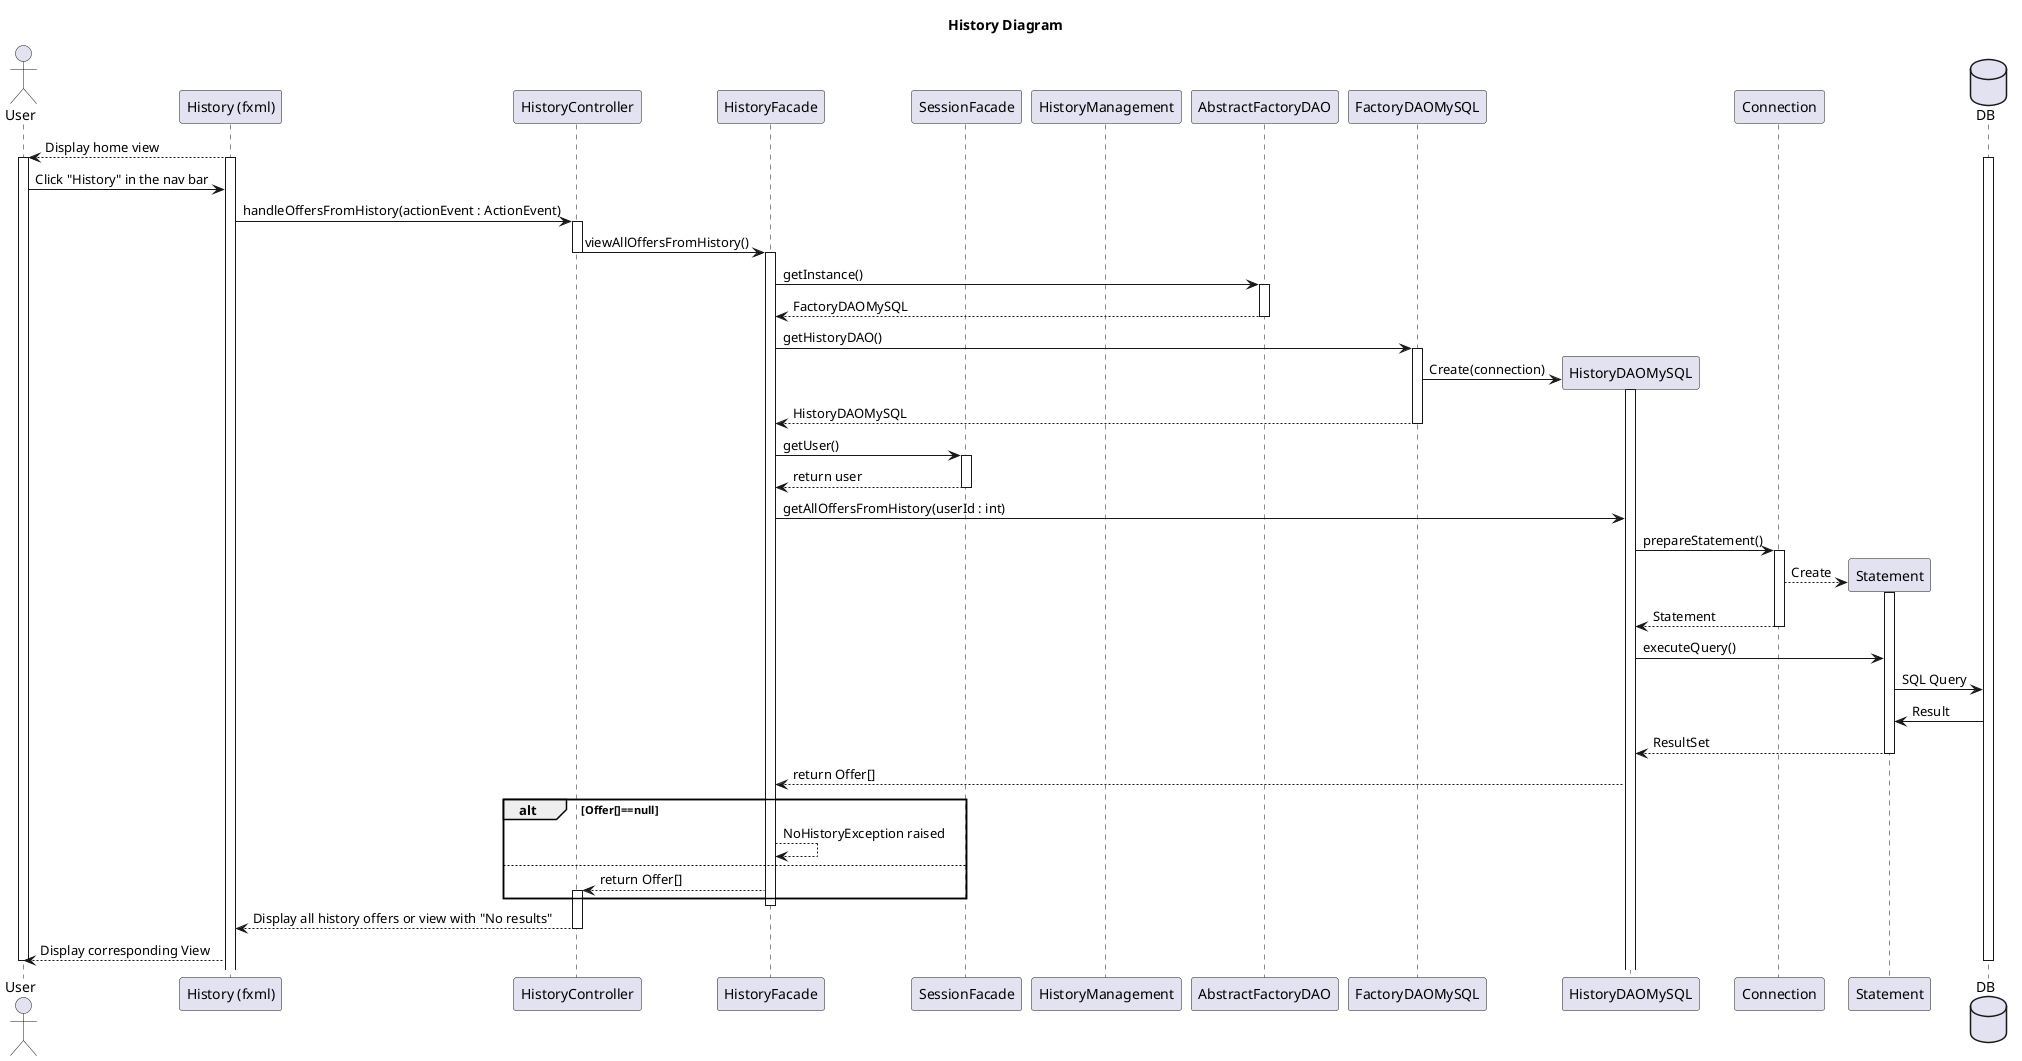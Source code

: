 @startuml
title History Diagram

actor User
participant "History (fxml)"
participant HistoryController
participant HistoryFacade
participant SessionFacade
participant HistoryManagement
participant AbstractFactoryDAO
participant FactoryDAOMySQL
participant HistoryDAOMySQL
participant Connection
participant Statement
database DB


"History (fxml)"-->User: Display home view

activate "History (fxml)"
activate User
activate DB


User->"History (fxml)": Click "History" in the nav bar

"History (fxml)"->HistoryController: handleOffersFromHistory(actionEvent : ActionEvent)

activate HistoryController

HistoryController->HistoryFacade:viewAllOffersFromHistory()

deactivate HistoryController

activate HistoryFacade

HistoryFacade->AbstractFactoryDAO:getInstance()
activate AbstractFactoryDAO

AbstractFactoryDAO--> HistoryFacade : FactoryDAOMySQL
deactivate AbstractFactoryDAO

HistoryFacade -> FactoryDAOMySQL:getHistoryDAO()

activate FactoryDAOMySQL

FactoryDAOMySQL->HistoryDAOMySQL **:Create(connection)

activate HistoryDAOMySQL
FactoryDAOMySQL-->HistoryFacade:HistoryDAOMySQL

deactivate FactoryDAOMySQL

HistoryFacade->SessionFacade: getUser()
activate SessionFacade
SessionFacade-->HistoryFacade: return user
deactivate SessionFacade

HistoryFacade->HistoryDAOMySQL:getAllOffersFromHistory(userId : int)
HistoryDAOMySQL->Connection: prepareStatement()
activate Connection

Connection-->Statement **: Create

activate Statement

Connection-->HistoryDAOMySQL: Statement

deactivate Connection

HistoryDAOMySQL->Statement:executeQuery()

Statement->DB: SQL Query

DB->Statement:Result

Statement-->HistoryDAOMySQL: ResultSet

deactivate Statement

HistoryDAOMySQL-->HistoryFacade: return Offer[]
alt Offer[]==null
    HistoryFacade-->HistoryFacade: NoHistoryException raised
else
    HistoryFacade-->HistoryController : return Offer[]
    activate HistoryController
end


deactivate HistoryFacade

HistoryController-->"History (fxml)": Display all history offers or view with "No results"

deactivate HistoryController

"History (fxml)"-->User: Display corresponding View

deactivate DB
deactivate HistoryManagement
deactivate User

@enduml